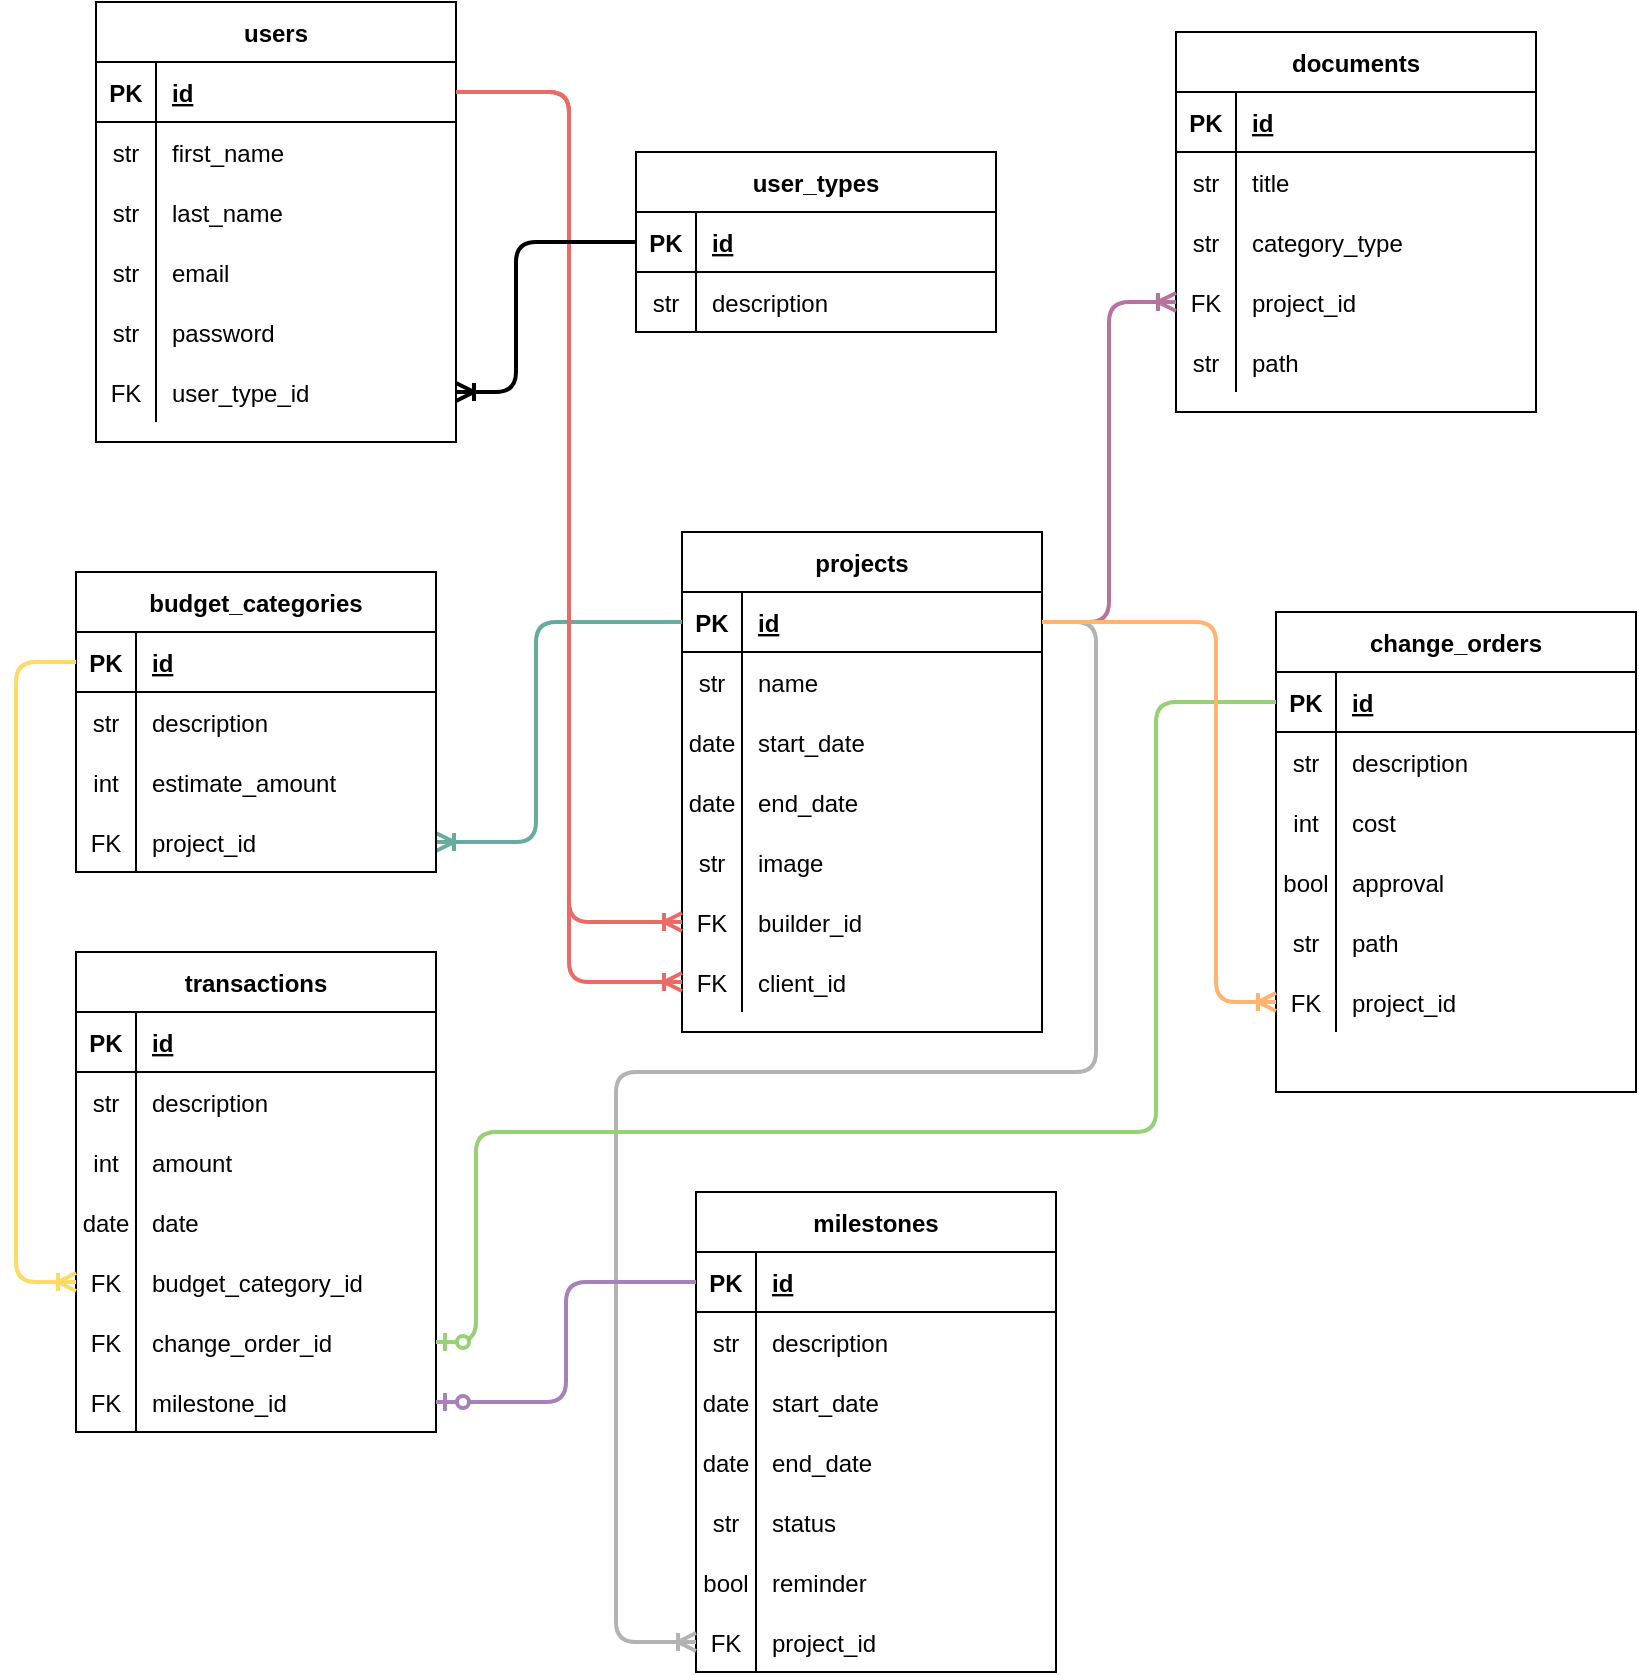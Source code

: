 <mxfile version="14.7.6" type="device"><diagram id="HD0NTaXCDxmD8Bp22DEr" name="ERD"><mxGraphModel dx="995" dy="698" grid="1" gridSize="10" guides="1" tooltips="1" connect="1" arrows="1" fold="1" page="1" pageScale="1" pageWidth="850" pageHeight="1100" math="0" shadow="0"><root><mxCell id="0"/><mxCell id="1" parent="0"/><mxCell id="oXuUTAOvkHGVkr9r6FbC-1" value="users" style="shape=table;startSize=30;container=1;collapsible=1;childLayout=tableLayout;fixedRows=1;rowLines=0;fontStyle=1;align=center;resizeLast=1;" parent="1" vertex="1"><mxGeometry x="50" y="45" width="180" height="220" as="geometry"/></mxCell><mxCell id="oXuUTAOvkHGVkr9r6FbC-2" value="" style="shape=partialRectangle;collapsible=0;dropTarget=0;pointerEvents=0;fillColor=none;top=0;left=0;bottom=1;right=0;points=[[0,0.5],[1,0.5]];portConstraint=eastwest;" parent="oXuUTAOvkHGVkr9r6FbC-1" vertex="1"><mxGeometry y="30" width="180" height="30" as="geometry"/></mxCell><mxCell id="oXuUTAOvkHGVkr9r6FbC-3" value="PK" style="shape=partialRectangle;connectable=0;fillColor=none;top=0;left=0;bottom=0;right=0;fontStyle=1;overflow=hidden;" parent="oXuUTAOvkHGVkr9r6FbC-2" vertex="1"><mxGeometry width="30" height="30" as="geometry"/></mxCell><mxCell id="oXuUTAOvkHGVkr9r6FbC-4" value="id" style="shape=partialRectangle;connectable=0;fillColor=none;top=0;left=0;bottom=0;right=0;align=left;spacingLeft=6;fontStyle=5;overflow=hidden;" parent="oXuUTAOvkHGVkr9r6FbC-2" vertex="1"><mxGeometry x="30" width="150" height="30" as="geometry"/></mxCell><mxCell id="oXuUTAOvkHGVkr9r6FbC-5" value="" style="shape=partialRectangle;collapsible=0;dropTarget=0;pointerEvents=0;fillColor=none;top=0;left=0;bottom=0;right=0;points=[[0,0.5],[1,0.5]];portConstraint=eastwest;" parent="oXuUTAOvkHGVkr9r6FbC-1" vertex="1"><mxGeometry y="60" width="180" height="30" as="geometry"/></mxCell><mxCell id="oXuUTAOvkHGVkr9r6FbC-6" value="str" style="shape=partialRectangle;connectable=0;fillColor=none;top=0;left=0;bottom=0;right=0;editable=1;overflow=hidden;" parent="oXuUTAOvkHGVkr9r6FbC-5" vertex="1"><mxGeometry width="30" height="30" as="geometry"/></mxCell><mxCell id="oXuUTAOvkHGVkr9r6FbC-7" value="first_name" style="shape=partialRectangle;connectable=0;fillColor=none;top=0;left=0;bottom=0;right=0;align=left;spacingLeft=6;overflow=hidden;" parent="oXuUTAOvkHGVkr9r6FbC-5" vertex="1"><mxGeometry x="30" width="150" height="30" as="geometry"/></mxCell><mxCell id="oXuUTAOvkHGVkr9r6FbC-8" value="" style="shape=partialRectangle;collapsible=0;dropTarget=0;pointerEvents=0;fillColor=none;top=0;left=0;bottom=0;right=0;points=[[0,0.5],[1,0.5]];portConstraint=eastwest;" parent="oXuUTAOvkHGVkr9r6FbC-1" vertex="1"><mxGeometry y="90" width="180" height="30" as="geometry"/></mxCell><mxCell id="oXuUTAOvkHGVkr9r6FbC-9" value="str" style="shape=partialRectangle;connectable=0;fillColor=none;top=0;left=0;bottom=0;right=0;editable=1;overflow=hidden;" parent="oXuUTAOvkHGVkr9r6FbC-8" vertex="1"><mxGeometry width="30" height="30" as="geometry"/></mxCell><mxCell id="oXuUTAOvkHGVkr9r6FbC-10" value="last_name" style="shape=partialRectangle;connectable=0;fillColor=none;top=0;left=0;bottom=0;right=0;align=left;spacingLeft=6;overflow=hidden;" parent="oXuUTAOvkHGVkr9r6FbC-8" vertex="1"><mxGeometry x="30" width="150" height="30" as="geometry"/></mxCell><mxCell id="oXuUTAOvkHGVkr9r6FbC-11" value="" style="shape=partialRectangle;collapsible=0;dropTarget=0;pointerEvents=0;fillColor=none;top=0;left=0;bottom=0;right=0;points=[[0,0.5],[1,0.5]];portConstraint=eastwest;" parent="oXuUTAOvkHGVkr9r6FbC-1" vertex="1"><mxGeometry y="120" width="180" height="30" as="geometry"/></mxCell><mxCell id="oXuUTAOvkHGVkr9r6FbC-12" value="str" style="shape=partialRectangle;connectable=0;fillColor=none;top=0;left=0;bottom=0;right=0;editable=1;overflow=hidden;" parent="oXuUTAOvkHGVkr9r6FbC-11" vertex="1"><mxGeometry width="30" height="30" as="geometry"/></mxCell><mxCell id="oXuUTAOvkHGVkr9r6FbC-13" value="email" style="shape=partialRectangle;connectable=0;fillColor=none;top=0;left=0;bottom=0;right=0;align=left;spacingLeft=6;overflow=hidden;" parent="oXuUTAOvkHGVkr9r6FbC-11" vertex="1"><mxGeometry x="30" width="150" height="30" as="geometry"/></mxCell><mxCell id="oXuUTAOvkHGVkr9r6FbC-69" value="" style="shape=partialRectangle;collapsible=0;dropTarget=0;pointerEvents=0;fillColor=none;top=0;left=0;bottom=0;right=0;points=[[0,0.5],[1,0.5]];portConstraint=eastwest;" parent="oXuUTAOvkHGVkr9r6FbC-1" vertex="1"><mxGeometry y="150" width="180" height="30" as="geometry"/></mxCell><mxCell id="oXuUTAOvkHGVkr9r6FbC-70" value="str" style="shape=partialRectangle;connectable=0;fillColor=none;top=0;left=0;bottom=0;right=0;editable=1;overflow=hidden;" parent="oXuUTAOvkHGVkr9r6FbC-69" vertex="1"><mxGeometry width="30" height="30" as="geometry"/></mxCell><mxCell id="oXuUTAOvkHGVkr9r6FbC-71" value="password" style="shape=partialRectangle;connectable=0;fillColor=none;top=0;left=0;bottom=0;right=0;align=left;spacingLeft=6;overflow=hidden;" parent="oXuUTAOvkHGVkr9r6FbC-69" vertex="1"><mxGeometry x="30" width="150" height="30" as="geometry"/></mxCell><mxCell id="ttPB_9eBnWSNRWqsaz21-14" value="" style="shape=partialRectangle;collapsible=0;dropTarget=0;pointerEvents=0;fillColor=none;top=0;left=0;bottom=0;right=0;points=[[0,0.5],[1,0.5]];portConstraint=eastwest;" vertex="1" parent="oXuUTAOvkHGVkr9r6FbC-1"><mxGeometry y="180" width="180" height="30" as="geometry"/></mxCell><mxCell id="ttPB_9eBnWSNRWqsaz21-15" value="FK" style="shape=partialRectangle;connectable=0;fillColor=none;top=0;left=0;bottom=0;right=0;editable=1;overflow=hidden;" vertex="1" parent="ttPB_9eBnWSNRWqsaz21-14"><mxGeometry width="30" height="30" as="geometry"/></mxCell><mxCell id="ttPB_9eBnWSNRWqsaz21-16" value="user_type_id" style="shape=partialRectangle;connectable=0;fillColor=none;top=0;left=0;bottom=0;right=0;align=left;spacingLeft=6;overflow=hidden;" vertex="1" parent="ttPB_9eBnWSNRWqsaz21-14"><mxGeometry x="30" width="150" height="30" as="geometry"/></mxCell><mxCell id="oXuUTAOvkHGVkr9r6FbC-14" value="projects" style="shape=table;startSize=30;container=1;collapsible=1;childLayout=tableLayout;fixedRows=1;rowLines=0;fontStyle=1;align=center;resizeLast=1;" parent="1" vertex="1"><mxGeometry x="343" y="310" width="180" height="250" as="geometry"/></mxCell><mxCell id="oXuUTAOvkHGVkr9r6FbC-15" value="" style="shape=partialRectangle;collapsible=0;dropTarget=0;pointerEvents=0;fillColor=none;top=0;left=0;bottom=1;right=0;points=[[0,0.5],[1,0.5]];portConstraint=eastwest;" parent="oXuUTAOvkHGVkr9r6FbC-14" vertex="1"><mxGeometry y="30" width="180" height="30" as="geometry"/></mxCell><mxCell id="oXuUTAOvkHGVkr9r6FbC-16" value="PK" style="shape=partialRectangle;connectable=0;fillColor=none;top=0;left=0;bottom=0;right=0;fontStyle=1;overflow=hidden;" parent="oXuUTAOvkHGVkr9r6FbC-15" vertex="1"><mxGeometry width="30" height="30" as="geometry"/></mxCell><mxCell id="oXuUTAOvkHGVkr9r6FbC-17" value="id" style="shape=partialRectangle;connectable=0;fillColor=none;top=0;left=0;bottom=0;right=0;align=left;spacingLeft=6;fontStyle=5;overflow=hidden;" parent="oXuUTAOvkHGVkr9r6FbC-15" vertex="1"><mxGeometry x="30" width="150" height="30" as="geometry"/></mxCell><mxCell id="oXuUTAOvkHGVkr9r6FbC-18" value="" style="shape=partialRectangle;collapsible=0;dropTarget=0;pointerEvents=0;fillColor=none;top=0;left=0;bottom=0;right=0;points=[[0,0.5],[1,0.5]];portConstraint=eastwest;" parent="oXuUTAOvkHGVkr9r6FbC-14" vertex="1"><mxGeometry y="60" width="180" height="30" as="geometry"/></mxCell><mxCell id="oXuUTAOvkHGVkr9r6FbC-19" value="str" style="shape=partialRectangle;connectable=0;fillColor=none;top=0;left=0;bottom=0;right=0;editable=1;overflow=hidden;" parent="oXuUTAOvkHGVkr9r6FbC-18" vertex="1"><mxGeometry width="30" height="30" as="geometry"/></mxCell><mxCell id="oXuUTAOvkHGVkr9r6FbC-20" value="name" style="shape=partialRectangle;connectable=0;fillColor=none;top=0;left=0;bottom=0;right=0;align=left;spacingLeft=6;overflow=hidden;" parent="oXuUTAOvkHGVkr9r6FbC-18" vertex="1"><mxGeometry x="30" width="150" height="30" as="geometry"/></mxCell><mxCell id="oXuUTAOvkHGVkr9r6FbC-21" value="" style="shape=partialRectangle;collapsible=0;dropTarget=0;pointerEvents=0;fillColor=none;top=0;left=0;bottom=0;right=0;points=[[0,0.5],[1,0.5]];portConstraint=eastwest;" parent="oXuUTAOvkHGVkr9r6FbC-14" vertex="1"><mxGeometry y="90" width="180" height="30" as="geometry"/></mxCell><mxCell id="oXuUTAOvkHGVkr9r6FbC-22" value="date" style="shape=partialRectangle;connectable=0;fillColor=none;top=0;left=0;bottom=0;right=0;editable=1;overflow=hidden;" parent="oXuUTAOvkHGVkr9r6FbC-21" vertex="1"><mxGeometry width="30" height="30" as="geometry"/></mxCell><mxCell id="oXuUTAOvkHGVkr9r6FbC-23" value="start_date" style="shape=partialRectangle;connectable=0;fillColor=none;top=0;left=0;bottom=0;right=0;align=left;spacingLeft=6;overflow=hidden;" parent="oXuUTAOvkHGVkr9r6FbC-21" vertex="1"><mxGeometry x="30" width="150" height="30" as="geometry"/></mxCell><mxCell id="oXuUTAOvkHGVkr9r6FbC-24" value="" style="shape=partialRectangle;collapsible=0;dropTarget=0;pointerEvents=0;fillColor=none;top=0;left=0;bottom=0;right=0;points=[[0,0.5],[1,0.5]];portConstraint=eastwest;" parent="oXuUTAOvkHGVkr9r6FbC-14" vertex="1"><mxGeometry y="120" width="180" height="30" as="geometry"/></mxCell><mxCell id="oXuUTAOvkHGVkr9r6FbC-25" value="date" style="shape=partialRectangle;connectable=0;fillColor=none;top=0;left=0;bottom=0;right=0;editable=1;overflow=hidden;" parent="oXuUTAOvkHGVkr9r6FbC-24" vertex="1"><mxGeometry width="30" height="30" as="geometry"/></mxCell><mxCell id="oXuUTAOvkHGVkr9r6FbC-26" value="end_date" style="shape=partialRectangle;connectable=0;fillColor=none;top=0;left=0;bottom=0;right=0;align=left;spacingLeft=6;overflow=hidden;" parent="oXuUTAOvkHGVkr9r6FbC-24" vertex="1"><mxGeometry x="30" width="150" height="30" as="geometry"/></mxCell><mxCell id="fZMnj42Q_z3BG_CxFImG-2" value="" style="shape=partialRectangle;collapsible=0;dropTarget=0;pointerEvents=0;fillColor=none;top=0;left=0;bottom=0;right=0;points=[[0,0.5],[1,0.5]];portConstraint=eastwest;" parent="oXuUTAOvkHGVkr9r6FbC-14" vertex="1"><mxGeometry y="150" width="180" height="30" as="geometry"/></mxCell><mxCell id="fZMnj42Q_z3BG_CxFImG-3" value="str" style="shape=partialRectangle;connectable=0;fillColor=none;top=0;left=0;bottom=0;right=0;editable=1;overflow=hidden;" parent="fZMnj42Q_z3BG_CxFImG-2" vertex="1"><mxGeometry width="30" height="30" as="geometry"/></mxCell><mxCell id="fZMnj42Q_z3BG_CxFImG-4" value="image" style="shape=partialRectangle;connectable=0;fillColor=none;top=0;left=0;bottom=0;right=0;align=left;spacingLeft=6;overflow=hidden;" parent="fZMnj42Q_z3BG_CxFImG-2" vertex="1"><mxGeometry x="30" width="150" height="30" as="geometry"/></mxCell><mxCell id="oXuUTAOvkHGVkr9r6FbC-141" value="" style="shape=partialRectangle;collapsible=0;dropTarget=0;pointerEvents=0;fillColor=none;top=0;left=0;bottom=0;right=0;points=[[0,0.5],[1,0.5]];portConstraint=eastwest;" parent="oXuUTAOvkHGVkr9r6FbC-14" vertex="1"><mxGeometry y="180" width="180" height="30" as="geometry"/></mxCell><mxCell id="oXuUTAOvkHGVkr9r6FbC-142" value="FK" style="shape=partialRectangle;connectable=0;fillColor=none;top=0;left=0;bottom=0;right=0;editable=1;overflow=hidden;" parent="oXuUTAOvkHGVkr9r6FbC-141" vertex="1"><mxGeometry width="30" height="30" as="geometry"/></mxCell><mxCell id="oXuUTAOvkHGVkr9r6FbC-143" value="builder_id" style="shape=partialRectangle;connectable=0;fillColor=none;top=0;left=0;bottom=0;right=0;align=left;spacingLeft=6;overflow=hidden;" parent="oXuUTAOvkHGVkr9r6FbC-141" vertex="1"><mxGeometry x="30" width="150" height="30" as="geometry"/></mxCell><mxCell id="oXuUTAOvkHGVkr9r6FbC-210" value="" style="shape=partialRectangle;collapsible=0;dropTarget=0;pointerEvents=0;fillColor=none;top=0;left=0;bottom=0;right=0;points=[[0,0.5],[1,0.5]];portConstraint=eastwest;" parent="oXuUTAOvkHGVkr9r6FbC-14" vertex="1"><mxGeometry y="210" width="180" height="30" as="geometry"/></mxCell><mxCell id="oXuUTAOvkHGVkr9r6FbC-211" value="FK" style="shape=partialRectangle;connectable=0;fillColor=none;top=0;left=0;bottom=0;right=0;editable=1;overflow=hidden;" parent="oXuUTAOvkHGVkr9r6FbC-210" vertex="1"><mxGeometry width="30" height="30" as="geometry"/></mxCell><mxCell id="oXuUTAOvkHGVkr9r6FbC-212" value="client_id" style="shape=partialRectangle;connectable=0;fillColor=none;top=0;left=0;bottom=0;right=0;align=left;spacingLeft=6;overflow=hidden;" parent="oXuUTAOvkHGVkr9r6FbC-210" vertex="1"><mxGeometry x="30" width="150" height="30" as="geometry"/></mxCell><mxCell id="oXuUTAOvkHGVkr9r6FbC-40" value="change_orders" style="shape=table;startSize=30;container=1;collapsible=1;childLayout=tableLayout;fixedRows=1;rowLines=0;fontStyle=1;align=center;resizeLast=1;" parent="1" vertex="1"><mxGeometry x="640" y="350" width="180" height="240" as="geometry"/></mxCell><mxCell id="oXuUTAOvkHGVkr9r6FbC-41" value="" style="shape=partialRectangle;collapsible=0;dropTarget=0;pointerEvents=0;fillColor=none;top=0;left=0;bottom=1;right=0;points=[[0,0.5],[1,0.5]];portConstraint=eastwest;" parent="oXuUTAOvkHGVkr9r6FbC-40" vertex="1"><mxGeometry y="30" width="180" height="30" as="geometry"/></mxCell><mxCell id="oXuUTAOvkHGVkr9r6FbC-42" value="PK" style="shape=partialRectangle;connectable=0;fillColor=none;top=0;left=0;bottom=0;right=0;fontStyle=1;overflow=hidden;" parent="oXuUTAOvkHGVkr9r6FbC-41" vertex="1"><mxGeometry width="30" height="30" as="geometry"/></mxCell><mxCell id="oXuUTAOvkHGVkr9r6FbC-43" value="id" style="shape=partialRectangle;connectable=0;fillColor=none;top=0;left=0;bottom=0;right=0;align=left;spacingLeft=6;fontStyle=5;overflow=hidden;" parent="oXuUTAOvkHGVkr9r6FbC-41" vertex="1"><mxGeometry x="30" width="150" height="30" as="geometry"/></mxCell><mxCell id="oXuUTAOvkHGVkr9r6FbC-44" value="" style="shape=partialRectangle;collapsible=0;dropTarget=0;pointerEvents=0;fillColor=none;top=0;left=0;bottom=0;right=0;points=[[0,0.5],[1,0.5]];portConstraint=eastwest;" parent="oXuUTAOvkHGVkr9r6FbC-40" vertex="1"><mxGeometry y="60" width="180" height="30" as="geometry"/></mxCell><mxCell id="oXuUTAOvkHGVkr9r6FbC-45" value="str" style="shape=partialRectangle;connectable=0;fillColor=none;top=0;left=0;bottom=0;right=0;editable=1;overflow=hidden;" parent="oXuUTAOvkHGVkr9r6FbC-44" vertex="1"><mxGeometry width="30" height="30" as="geometry"/></mxCell><mxCell id="oXuUTAOvkHGVkr9r6FbC-46" value="description" style="shape=partialRectangle;connectable=0;fillColor=none;top=0;left=0;bottom=0;right=0;align=left;spacingLeft=6;overflow=hidden;" parent="oXuUTAOvkHGVkr9r6FbC-44" vertex="1"><mxGeometry x="30" width="150" height="30" as="geometry"/></mxCell><mxCell id="oXuUTAOvkHGVkr9r6FbC-47" value="" style="shape=partialRectangle;collapsible=0;dropTarget=0;pointerEvents=0;fillColor=none;top=0;left=0;bottom=0;right=0;points=[[0,0.5],[1,0.5]];portConstraint=eastwest;" parent="oXuUTAOvkHGVkr9r6FbC-40" vertex="1"><mxGeometry y="90" width="180" height="30" as="geometry"/></mxCell><mxCell id="oXuUTAOvkHGVkr9r6FbC-48" value="int" style="shape=partialRectangle;connectable=0;fillColor=none;top=0;left=0;bottom=0;right=0;editable=1;overflow=hidden;" parent="oXuUTAOvkHGVkr9r6FbC-47" vertex="1"><mxGeometry width="30" height="30" as="geometry"/></mxCell><mxCell id="oXuUTAOvkHGVkr9r6FbC-49" value="cost" style="shape=partialRectangle;connectable=0;fillColor=none;top=0;left=0;bottom=0;right=0;align=left;spacingLeft=6;overflow=hidden;" parent="oXuUTAOvkHGVkr9r6FbC-47" vertex="1"><mxGeometry x="30" width="150" height="30" as="geometry"/></mxCell><mxCell id="oXuUTAOvkHGVkr9r6FbC-101" value="" style="shape=partialRectangle;collapsible=0;dropTarget=0;pointerEvents=0;fillColor=none;top=0;left=0;bottom=0;right=0;points=[[0,0.5],[1,0.5]];portConstraint=eastwest;" parent="oXuUTAOvkHGVkr9r6FbC-40" vertex="1"><mxGeometry y="120" width="180" height="30" as="geometry"/></mxCell><mxCell id="oXuUTAOvkHGVkr9r6FbC-102" value="bool" style="shape=partialRectangle;connectable=0;fillColor=none;top=0;left=0;bottom=0;right=0;editable=1;overflow=hidden;" parent="oXuUTAOvkHGVkr9r6FbC-101" vertex="1"><mxGeometry width="30" height="30" as="geometry"/></mxCell><mxCell id="oXuUTAOvkHGVkr9r6FbC-103" value="approval" style="shape=partialRectangle;connectable=0;fillColor=none;top=0;left=0;bottom=0;right=0;align=left;spacingLeft=6;overflow=hidden;" parent="oXuUTAOvkHGVkr9r6FbC-101" vertex="1"><mxGeometry x="30" width="150" height="30" as="geometry"/></mxCell><mxCell id="oXuUTAOvkHGVkr9r6FbC-105" value="" style="shape=partialRectangle;collapsible=0;dropTarget=0;pointerEvents=0;fillColor=none;top=0;left=0;bottom=0;right=0;points=[[0,0.5],[1,0.5]];portConstraint=eastwest;" parent="oXuUTAOvkHGVkr9r6FbC-40" vertex="1"><mxGeometry y="150" width="180" height="30" as="geometry"/></mxCell><mxCell id="oXuUTAOvkHGVkr9r6FbC-106" value="str" style="shape=partialRectangle;connectable=0;fillColor=none;top=0;left=0;bottom=0;right=0;editable=1;overflow=hidden;" parent="oXuUTAOvkHGVkr9r6FbC-105" vertex="1"><mxGeometry width="30" height="30" as="geometry"/></mxCell><mxCell id="oXuUTAOvkHGVkr9r6FbC-107" value="path" style="shape=partialRectangle;connectable=0;fillColor=none;top=0;left=0;bottom=0;right=0;align=left;spacingLeft=6;overflow=hidden;" parent="oXuUTAOvkHGVkr9r6FbC-105" vertex="1"><mxGeometry x="30" width="150" height="30" as="geometry"/></mxCell><mxCell id="oXuUTAOvkHGVkr9r6FbC-222" value="" style="shape=partialRectangle;collapsible=0;dropTarget=0;pointerEvents=0;fillColor=none;top=0;left=0;bottom=0;right=0;points=[[0,0.5],[1,0.5]];portConstraint=eastwest;" parent="oXuUTAOvkHGVkr9r6FbC-40" vertex="1"><mxGeometry y="180" width="180" height="30" as="geometry"/></mxCell><mxCell id="oXuUTAOvkHGVkr9r6FbC-223" value="FK" style="shape=partialRectangle;connectable=0;fillColor=none;top=0;left=0;bottom=0;right=0;editable=1;overflow=hidden;" parent="oXuUTAOvkHGVkr9r6FbC-222" vertex="1"><mxGeometry width="30" height="30" as="geometry"/></mxCell><mxCell id="oXuUTAOvkHGVkr9r6FbC-224" value="project_id" style="shape=partialRectangle;connectable=0;fillColor=none;top=0;left=0;bottom=0;right=0;align=left;spacingLeft=6;overflow=hidden;" parent="oXuUTAOvkHGVkr9r6FbC-222" vertex="1"><mxGeometry x="30" width="150" height="30" as="geometry"/></mxCell><mxCell id="oXuUTAOvkHGVkr9r6FbC-53" value="transactions" style="shape=table;startSize=30;container=1;collapsible=1;childLayout=tableLayout;fixedRows=1;rowLines=0;fontStyle=1;align=center;resizeLast=1;" parent="1" vertex="1"><mxGeometry x="40" y="520" width="180" height="240" as="geometry"/></mxCell><mxCell id="oXuUTAOvkHGVkr9r6FbC-54" value="" style="shape=partialRectangle;collapsible=0;dropTarget=0;pointerEvents=0;fillColor=none;top=0;left=0;bottom=1;right=0;points=[[0,0.5],[1,0.5]];portConstraint=eastwest;" parent="oXuUTAOvkHGVkr9r6FbC-53" vertex="1"><mxGeometry y="30" width="180" height="30" as="geometry"/></mxCell><mxCell id="oXuUTAOvkHGVkr9r6FbC-55" value="PK" style="shape=partialRectangle;connectable=0;fillColor=none;top=0;left=0;bottom=0;right=0;fontStyle=1;overflow=hidden;" parent="oXuUTAOvkHGVkr9r6FbC-54" vertex="1"><mxGeometry width="30" height="30" as="geometry"/></mxCell><mxCell id="oXuUTAOvkHGVkr9r6FbC-56" value="id" style="shape=partialRectangle;connectable=0;fillColor=none;top=0;left=0;bottom=0;right=0;align=left;spacingLeft=6;fontStyle=5;overflow=hidden;" parent="oXuUTAOvkHGVkr9r6FbC-54" vertex="1"><mxGeometry x="30" width="150" height="30" as="geometry"/></mxCell><mxCell id="oXuUTAOvkHGVkr9r6FbC-57" value="" style="shape=partialRectangle;collapsible=0;dropTarget=0;pointerEvents=0;fillColor=none;top=0;left=0;bottom=0;right=0;points=[[0,0.5],[1,0.5]];portConstraint=eastwest;" parent="oXuUTAOvkHGVkr9r6FbC-53" vertex="1"><mxGeometry y="60" width="180" height="30" as="geometry"/></mxCell><mxCell id="oXuUTAOvkHGVkr9r6FbC-58" value="str" style="shape=partialRectangle;connectable=0;fillColor=none;top=0;left=0;bottom=0;right=0;editable=1;overflow=hidden;" parent="oXuUTAOvkHGVkr9r6FbC-57" vertex="1"><mxGeometry width="30" height="30" as="geometry"/></mxCell><mxCell id="oXuUTAOvkHGVkr9r6FbC-59" value="description" style="shape=partialRectangle;connectable=0;fillColor=none;top=0;left=0;bottom=0;right=0;align=left;spacingLeft=6;overflow=hidden;" parent="oXuUTAOvkHGVkr9r6FbC-57" vertex="1"><mxGeometry x="30" width="150" height="30" as="geometry"/></mxCell><mxCell id="oXuUTAOvkHGVkr9r6FbC-60" value="" style="shape=partialRectangle;collapsible=0;dropTarget=0;pointerEvents=0;fillColor=none;top=0;left=0;bottom=0;right=0;points=[[0,0.5],[1,0.5]];portConstraint=eastwest;" parent="oXuUTAOvkHGVkr9r6FbC-53" vertex="1"><mxGeometry y="90" width="180" height="30" as="geometry"/></mxCell><mxCell id="oXuUTAOvkHGVkr9r6FbC-61" value="int" style="shape=partialRectangle;connectable=0;fillColor=none;top=0;left=0;bottom=0;right=0;editable=1;overflow=hidden;" parent="oXuUTAOvkHGVkr9r6FbC-60" vertex="1"><mxGeometry width="30" height="30" as="geometry"/></mxCell><mxCell id="oXuUTAOvkHGVkr9r6FbC-62" value="amount" style="shape=partialRectangle;connectable=0;fillColor=none;top=0;left=0;bottom=0;right=0;align=left;spacingLeft=6;overflow=hidden;" parent="oXuUTAOvkHGVkr9r6FbC-60" vertex="1"><mxGeometry x="30" width="150" height="30" as="geometry"/></mxCell><mxCell id="Vz8RhTdUOwQgpvMS4Ri--7" value="" style="shape=partialRectangle;collapsible=0;dropTarget=0;pointerEvents=0;fillColor=none;top=0;left=0;bottom=0;right=0;points=[[0,0.5],[1,0.5]];portConstraint=eastwest;" parent="oXuUTAOvkHGVkr9r6FbC-53" vertex="1"><mxGeometry y="120" width="180" height="30" as="geometry"/></mxCell><mxCell id="Vz8RhTdUOwQgpvMS4Ri--8" value="date" style="shape=partialRectangle;connectable=0;fillColor=none;top=0;left=0;bottom=0;right=0;editable=1;overflow=hidden;" parent="Vz8RhTdUOwQgpvMS4Ri--7" vertex="1"><mxGeometry width="30" height="30" as="geometry"/></mxCell><mxCell id="Vz8RhTdUOwQgpvMS4Ri--9" value="date" style="shape=partialRectangle;connectable=0;fillColor=none;top=0;left=0;bottom=0;right=0;align=left;spacingLeft=6;overflow=hidden;" parent="Vz8RhTdUOwQgpvMS4Ri--7" vertex="1"><mxGeometry x="30" width="150" height="30" as="geometry"/></mxCell><mxCell id="oXuUTAOvkHGVkr9r6FbC-111" value="" style="shape=partialRectangle;collapsible=0;dropTarget=0;pointerEvents=0;fillColor=none;top=0;left=0;bottom=0;right=0;points=[[0,0.5],[1,0.5]];portConstraint=eastwest;" parent="oXuUTAOvkHGVkr9r6FbC-53" vertex="1"><mxGeometry y="150" width="180" height="30" as="geometry"/></mxCell><mxCell id="oXuUTAOvkHGVkr9r6FbC-112" value="FK" style="shape=partialRectangle;connectable=0;fillColor=none;top=0;left=0;bottom=0;right=0;editable=1;overflow=hidden;" parent="oXuUTAOvkHGVkr9r6FbC-111" vertex="1"><mxGeometry width="30" height="30" as="geometry"/></mxCell><mxCell id="oXuUTAOvkHGVkr9r6FbC-113" value="budget_category_id" style="shape=partialRectangle;connectable=0;fillColor=none;top=0;left=0;bottom=0;right=0;align=left;spacingLeft=6;overflow=hidden;" parent="oXuUTAOvkHGVkr9r6FbC-111" vertex="1"><mxGeometry x="30" width="150" height="30" as="geometry"/></mxCell><mxCell id="fZMnj42Q_z3BG_CxFImG-7" value="" style="shape=partialRectangle;collapsible=0;dropTarget=0;pointerEvents=0;fillColor=none;top=0;left=0;bottom=0;right=0;points=[[0,0.5],[1,0.5]];portConstraint=eastwest;" vertex="1" parent="oXuUTAOvkHGVkr9r6FbC-53"><mxGeometry y="180" width="180" height="30" as="geometry"/></mxCell><mxCell id="fZMnj42Q_z3BG_CxFImG-8" value="FK" style="shape=partialRectangle;connectable=0;fillColor=none;top=0;left=0;bottom=0;right=0;editable=1;overflow=hidden;" vertex="1" parent="fZMnj42Q_z3BG_CxFImG-7"><mxGeometry width="30" height="30" as="geometry"/></mxCell><mxCell id="fZMnj42Q_z3BG_CxFImG-9" value="change_order_id" style="shape=partialRectangle;connectable=0;fillColor=none;top=0;left=0;bottom=0;right=0;align=left;spacingLeft=6;overflow=hidden;" vertex="1" parent="fZMnj42Q_z3BG_CxFImG-7"><mxGeometry x="30" width="150" height="30" as="geometry"/></mxCell><mxCell id="fZMnj42Q_z3BG_CxFImG-11" value="" style="shape=partialRectangle;collapsible=0;dropTarget=0;pointerEvents=0;fillColor=none;top=0;left=0;bottom=0;right=0;points=[[0,0.5],[1,0.5]];portConstraint=eastwest;" vertex="1" parent="oXuUTAOvkHGVkr9r6FbC-53"><mxGeometry y="210" width="180" height="30" as="geometry"/></mxCell><mxCell id="fZMnj42Q_z3BG_CxFImG-12" value="FK" style="shape=partialRectangle;connectable=0;fillColor=none;top=0;left=0;bottom=0;right=0;editable=1;overflow=hidden;" vertex="1" parent="fZMnj42Q_z3BG_CxFImG-11"><mxGeometry width="30" height="30" as="geometry"/></mxCell><mxCell id="fZMnj42Q_z3BG_CxFImG-13" value="milestone_id" style="shape=partialRectangle;connectable=0;fillColor=none;top=0;left=0;bottom=0;right=0;align=left;spacingLeft=6;overflow=hidden;" vertex="1" parent="fZMnj42Q_z3BG_CxFImG-11"><mxGeometry x="30" width="150" height="30" as="geometry"/></mxCell><mxCell id="oXuUTAOvkHGVkr9r6FbC-77" value="documents" style="shape=table;startSize=30;container=1;collapsible=1;childLayout=tableLayout;fixedRows=1;rowLines=0;fontStyle=1;align=center;resizeLast=1;" parent="1" vertex="1"><mxGeometry x="590" y="60" width="180" height="190" as="geometry"/></mxCell><mxCell id="oXuUTAOvkHGVkr9r6FbC-78" value="" style="shape=partialRectangle;collapsible=0;dropTarget=0;pointerEvents=0;fillColor=none;top=0;left=0;bottom=1;right=0;points=[[0,0.5],[1,0.5]];portConstraint=eastwest;" parent="oXuUTAOvkHGVkr9r6FbC-77" vertex="1"><mxGeometry y="30" width="180" height="30" as="geometry"/></mxCell><mxCell id="oXuUTAOvkHGVkr9r6FbC-79" value="PK" style="shape=partialRectangle;connectable=0;fillColor=none;top=0;left=0;bottom=0;right=0;fontStyle=1;overflow=hidden;" parent="oXuUTAOvkHGVkr9r6FbC-78" vertex="1"><mxGeometry width="30" height="30" as="geometry"/></mxCell><mxCell id="oXuUTAOvkHGVkr9r6FbC-80" value="id" style="shape=partialRectangle;connectable=0;fillColor=none;top=0;left=0;bottom=0;right=0;align=left;spacingLeft=6;fontStyle=5;overflow=hidden;" parent="oXuUTAOvkHGVkr9r6FbC-78" vertex="1"><mxGeometry x="30" width="150" height="30" as="geometry"/></mxCell><mxCell id="oXuUTAOvkHGVkr9r6FbC-81" value="" style="shape=partialRectangle;collapsible=0;dropTarget=0;pointerEvents=0;fillColor=none;top=0;left=0;bottom=0;right=0;points=[[0,0.5],[1,0.5]];portConstraint=eastwest;" parent="oXuUTAOvkHGVkr9r6FbC-77" vertex="1"><mxGeometry y="60" width="180" height="30" as="geometry"/></mxCell><mxCell id="oXuUTAOvkHGVkr9r6FbC-82" value="str" style="shape=partialRectangle;connectable=0;fillColor=none;top=0;left=0;bottom=0;right=0;editable=1;overflow=hidden;" parent="oXuUTAOvkHGVkr9r6FbC-81" vertex="1"><mxGeometry width="30" height="30" as="geometry"/></mxCell><mxCell id="oXuUTAOvkHGVkr9r6FbC-83" value="title" style="shape=partialRectangle;connectable=0;fillColor=none;top=0;left=0;bottom=0;right=0;align=left;spacingLeft=6;overflow=hidden;" parent="oXuUTAOvkHGVkr9r6FbC-81" vertex="1"><mxGeometry x="30" width="150" height="30" as="geometry"/></mxCell><mxCell id="oXuUTAOvkHGVkr9r6FbC-84" value="" style="shape=partialRectangle;collapsible=0;dropTarget=0;pointerEvents=0;fillColor=none;top=0;left=0;bottom=0;right=0;points=[[0,0.5],[1,0.5]];portConstraint=eastwest;" parent="oXuUTAOvkHGVkr9r6FbC-77" vertex="1"><mxGeometry y="90" width="180" height="30" as="geometry"/></mxCell><mxCell id="oXuUTAOvkHGVkr9r6FbC-85" value="str" style="shape=partialRectangle;connectable=0;fillColor=none;top=0;left=0;bottom=0;right=0;editable=1;overflow=hidden;" parent="oXuUTAOvkHGVkr9r6FbC-84" vertex="1"><mxGeometry width="30" height="30" as="geometry"/></mxCell><mxCell id="oXuUTAOvkHGVkr9r6FbC-86" value="category_type" style="shape=partialRectangle;connectable=0;fillColor=none;top=0;left=0;bottom=0;right=0;align=left;spacingLeft=6;overflow=hidden;" parent="oXuUTAOvkHGVkr9r6FbC-84" vertex="1"><mxGeometry x="30" width="150" height="30" as="geometry"/></mxCell><mxCell id="oXuUTAOvkHGVkr9r6FbC-87" value="" style="shape=partialRectangle;collapsible=0;dropTarget=0;pointerEvents=0;fillColor=none;top=0;left=0;bottom=0;right=0;points=[[0,0.5],[1,0.5]];portConstraint=eastwest;" parent="oXuUTAOvkHGVkr9r6FbC-77" vertex="1"><mxGeometry y="120" width="180" height="30" as="geometry"/></mxCell><mxCell id="oXuUTAOvkHGVkr9r6FbC-88" value="FK" style="shape=partialRectangle;connectable=0;fillColor=none;top=0;left=0;bottom=0;right=0;editable=1;overflow=hidden;" parent="oXuUTAOvkHGVkr9r6FbC-87" vertex="1"><mxGeometry width="30" height="30" as="geometry"/></mxCell><mxCell id="oXuUTAOvkHGVkr9r6FbC-89" value="project_id" style="shape=partialRectangle;connectable=0;fillColor=none;top=0;left=0;bottom=0;right=0;align=left;spacingLeft=6;overflow=hidden;" parent="oXuUTAOvkHGVkr9r6FbC-87" vertex="1"><mxGeometry x="30" width="150" height="30" as="geometry"/></mxCell><mxCell id="oXuUTAOvkHGVkr9r6FbC-119" value="" style="shape=partialRectangle;collapsible=0;dropTarget=0;pointerEvents=0;fillColor=none;top=0;left=0;bottom=0;right=0;points=[[0,0.5],[1,0.5]];portConstraint=eastwest;" parent="oXuUTAOvkHGVkr9r6FbC-77" vertex="1"><mxGeometry y="150" width="180" height="30" as="geometry"/></mxCell><mxCell id="oXuUTAOvkHGVkr9r6FbC-120" value="str" style="shape=partialRectangle;connectable=0;fillColor=none;top=0;left=0;bottom=0;right=0;editable=1;overflow=hidden;" parent="oXuUTAOvkHGVkr9r6FbC-119" vertex="1"><mxGeometry width="30" height="30" as="geometry"/></mxCell><mxCell id="oXuUTAOvkHGVkr9r6FbC-121" value="path" style="shape=partialRectangle;connectable=0;fillColor=none;top=0;left=0;bottom=0;right=0;align=left;spacingLeft=6;overflow=hidden;" parent="oXuUTAOvkHGVkr9r6FbC-119" vertex="1"><mxGeometry x="30" width="150" height="30" as="geometry"/></mxCell><mxCell id="oXuUTAOvkHGVkr9r6FbC-90" value="" style="edgeStyle=orthogonalEdgeStyle;fontSize=12;html=1;endArrow=ERoneToMany;exitX=1;exitY=0.5;exitDx=0;exitDy=0;strokeColor=#B5739D;strokeWidth=2;" parent="1" source="oXuUTAOvkHGVkr9r6FbC-15" target="oXuUTAOvkHGVkr9r6FbC-87" edge="1"><mxGeometry width="100" height="100" relative="1" as="geometry"><mxPoint x="833" y="340" as="sourcePoint"/><mxPoint x="483" y="220" as="targetPoint"/></mxGeometry></mxCell><mxCell id="oXuUTAOvkHGVkr9r6FbC-134" value="" style="edgeStyle=orthogonalEdgeStyle;fontSize=12;html=1;endArrow=ERoneToMany;exitX=0;exitY=0.5;exitDx=0;exitDy=0;entryX=1;entryY=0.5;entryDx=0;entryDy=0;strokeColor=#67AB9F;strokeWidth=2;" parent="1" source="oXuUTAOvkHGVkr9r6FbC-15" target="oXuUTAOvkHGVkr9r6FbC-197" edge="1"><mxGeometry width="100" height="100" relative="1" as="geometry"><mxPoint x="173" y="340" as="sourcePoint"/><mxPoint x="313" y="990" as="targetPoint"/><Array as="points"><mxPoint x="270" y="355"/><mxPoint x="270" y="465"/></Array></mxGeometry></mxCell><mxCell id="oXuUTAOvkHGVkr9r6FbC-145" value="milestones" style="shape=table;startSize=30;container=1;collapsible=1;childLayout=tableLayout;fixedRows=1;rowLines=0;fontStyle=1;align=center;resizeLast=1;" parent="1" vertex="1"><mxGeometry x="350" y="640" width="180" height="240" as="geometry"/></mxCell><mxCell id="oXuUTAOvkHGVkr9r6FbC-146" value="" style="shape=partialRectangle;collapsible=0;dropTarget=0;pointerEvents=0;fillColor=none;top=0;left=0;bottom=1;right=0;points=[[0,0.5],[1,0.5]];portConstraint=eastwest;" parent="oXuUTAOvkHGVkr9r6FbC-145" vertex="1"><mxGeometry y="30" width="180" height="30" as="geometry"/></mxCell><mxCell id="oXuUTAOvkHGVkr9r6FbC-147" value="PK" style="shape=partialRectangle;connectable=0;fillColor=none;top=0;left=0;bottom=0;right=0;fontStyle=1;overflow=hidden;" parent="oXuUTAOvkHGVkr9r6FbC-146" vertex="1"><mxGeometry width="30" height="30" as="geometry"/></mxCell><mxCell id="oXuUTAOvkHGVkr9r6FbC-148" value="id" style="shape=partialRectangle;connectable=0;fillColor=none;top=0;left=0;bottom=0;right=0;align=left;spacingLeft=6;fontStyle=5;overflow=hidden;" parent="oXuUTAOvkHGVkr9r6FbC-146" vertex="1"><mxGeometry x="30" width="150" height="30" as="geometry"/></mxCell><mxCell id="oXuUTAOvkHGVkr9r6FbC-149" value="" style="shape=partialRectangle;collapsible=0;dropTarget=0;pointerEvents=0;fillColor=none;top=0;left=0;bottom=0;right=0;points=[[0,0.5],[1,0.5]];portConstraint=eastwest;" parent="oXuUTAOvkHGVkr9r6FbC-145" vertex="1"><mxGeometry y="60" width="180" height="30" as="geometry"/></mxCell><mxCell id="oXuUTAOvkHGVkr9r6FbC-150" value="str" style="shape=partialRectangle;connectable=0;fillColor=none;top=0;left=0;bottom=0;right=0;editable=1;overflow=hidden;" parent="oXuUTAOvkHGVkr9r6FbC-149" vertex="1"><mxGeometry width="30" height="30" as="geometry"/></mxCell><mxCell id="oXuUTAOvkHGVkr9r6FbC-151" value="description" style="shape=partialRectangle;connectable=0;fillColor=none;top=0;left=0;bottom=0;right=0;align=left;spacingLeft=6;overflow=hidden;" parent="oXuUTAOvkHGVkr9r6FbC-149" vertex="1"><mxGeometry x="30" width="150" height="30" as="geometry"/></mxCell><mxCell id="oXuUTAOvkHGVkr9r6FbC-152" value="" style="shape=partialRectangle;collapsible=0;dropTarget=0;pointerEvents=0;fillColor=none;top=0;left=0;bottom=0;right=0;points=[[0,0.5],[1,0.5]];portConstraint=eastwest;" parent="oXuUTAOvkHGVkr9r6FbC-145" vertex="1"><mxGeometry y="90" width="180" height="30" as="geometry"/></mxCell><mxCell id="oXuUTAOvkHGVkr9r6FbC-153" value="date" style="shape=partialRectangle;connectable=0;fillColor=none;top=0;left=0;bottom=0;right=0;editable=1;overflow=hidden;" parent="oXuUTAOvkHGVkr9r6FbC-152" vertex="1"><mxGeometry width="30" height="30" as="geometry"/></mxCell><mxCell id="oXuUTAOvkHGVkr9r6FbC-154" value="start_date" style="shape=partialRectangle;connectable=0;fillColor=none;top=0;left=0;bottom=0;right=0;align=left;spacingLeft=6;overflow=hidden;" parent="oXuUTAOvkHGVkr9r6FbC-152" vertex="1"><mxGeometry x="30" width="150" height="30" as="geometry"/></mxCell><mxCell id="oXuUTAOvkHGVkr9r6FbC-155" value="" style="shape=partialRectangle;collapsible=0;dropTarget=0;pointerEvents=0;fillColor=none;top=0;left=0;bottom=0;right=0;points=[[0,0.5],[1,0.5]];portConstraint=eastwest;" parent="oXuUTAOvkHGVkr9r6FbC-145" vertex="1"><mxGeometry y="120" width="180" height="30" as="geometry"/></mxCell><mxCell id="oXuUTAOvkHGVkr9r6FbC-156" value="date" style="shape=partialRectangle;connectable=0;fillColor=none;top=0;left=0;bottom=0;right=0;editable=1;overflow=hidden;" parent="oXuUTAOvkHGVkr9r6FbC-155" vertex="1"><mxGeometry width="30" height="30" as="geometry"/></mxCell><mxCell id="oXuUTAOvkHGVkr9r6FbC-157" value="end_date" style="shape=partialRectangle;connectable=0;fillColor=none;top=0;left=0;bottom=0;right=0;align=left;spacingLeft=6;overflow=hidden;" parent="oXuUTAOvkHGVkr9r6FbC-155" vertex="1"><mxGeometry x="30" width="150" height="30" as="geometry"/></mxCell><mxCell id="oXuUTAOvkHGVkr9r6FbC-159" value="" style="shape=partialRectangle;collapsible=0;dropTarget=0;pointerEvents=0;fillColor=none;top=0;left=0;bottom=0;right=0;points=[[0,0.5],[1,0.5]];portConstraint=eastwest;" parent="oXuUTAOvkHGVkr9r6FbC-145" vertex="1"><mxGeometry y="150" width="180" height="30" as="geometry"/></mxCell><mxCell id="oXuUTAOvkHGVkr9r6FbC-160" value="str" style="shape=partialRectangle;connectable=0;fillColor=none;top=0;left=0;bottom=0;right=0;editable=1;overflow=hidden;" parent="oXuUTAOvkHGVkr9r6FbC-159" vertex="1"><mxGeometry width="30" height="30" as="geometry"/></mxCell><mxCell id="oXuUTAOvkHGVkr9r6FbC-161" value="status" style="shape=partialRectangle;connectable=0;fillColor=none;top=0;left=0;bottom=0;right=0;align=left;spacingLeft=6;overflow=hidden;" parent="oXuUTAOvkHGVkr9r6FbC-159" vertex="1"><mxGeometry x="30" width="150" height="30" as="geometry"/></mxCell><mxCell id="oXuUTAOvkHGVkr9r6FbC-206" value="" style="shape=partialRectangle;collapsible=0;dropTarget=0;pointerEvents=0;fillColor=none;top=0;left=0;bottom=0;right=0;points=[[0,0.5],[1,0.5]];portConstraint=eastwest;" parent="oXuUTAOvkHGVkr9r6FbC-145" vertex="1"><mxGeometry y="180" width="180" height="30" as="geometry"/></mxCell><mxCell id="oXuUTAOvkHGVkr9r6FbC-207" value="bool" style="shape=partialRectangle;connectable=0;fillColor=none;top=0;left=0;bottom=0;right=0;editable=1;overflow=hidden;" parent="oXuUTAOvkHGVkr9r6FbC-206" vertex="1"><mxGeometry width="30" height="30" as="geometry"/></mxCell><mxCell id="oXuUTAOvkHGVkr9r6FbC-208" value="reminder" style="shape=partialRectangle;connectable=0;fillColor=none;top=0;left=0;bottom=0;right=0;align=left;spacingLeft=6;overflow=hidden;" parent="oXuUTAOvkHGVkr9r6FbC-206" vertex="1"><mxGeometry x="30" width="150" height="30" as="geometry"/></mxCell><mxCell id="oXuUTAOvkHGVkr9r6FbC-163" value="" style="shape=partialRectangle;collapsible=0;dropTarget=0;pointerEvents=0;fillColor=none;top=0;left=0;bottom=0;right=0;points=[[0,0.5],[1,0.5]];portConstraint=eastwest;" parent="oXuUTAOvkHGVkr9r6FbC-145" vertex="1"><mxGeometry y="210" width="180" height="30" as="geometry"/></mxCell><mxCell id="oXuUTAOvkHGVkr9r6FbC-164" value="FK" style="shape=partialRectangle;connectable=0;fillColor=none;top=0;left=0;bottom=0;right=0;editable=1;overflow=hidden;" parent="oXuUTAOvkHGVkr9r6FbC-163" vertex="1"><mxGeometry width="30" height="30" as="geometry"/></mxCell><mxCell id="oXuUTAOvkHGVkr9r6FbC-165" value="project_id" style="shape=partialRectangle;connectable=0;fillColor=none;top=0;left=0;bottom=0;right=0;align=left;spacingLeft=6;overflow=hidden;" parent="oXuUTAOvkHGVkr9r6FbC-163" vertex="1"><mxGeometry x="30" width="150" height="30" as="geometry"/></mxCell><mxCell id="oXuUTAOvkHGVkr9r6FbC-166" value="" style="fontSize=12;html=1;endArrow=ERoneToMany;exitX=1;exitY=0.5;exitDx=0;exitDy=0;entryX=0;entryY=0.5;entryDx=0;entryDy=0;edgeStyle=orthogonalEdgeStyle;strokeWidth=2;strokeColor=#B3B3B3;" parent="1" source="oXuUTAOvkHGVkr9r6FbC-15" target="oXuUTAOvkHGVkr9r6FbC-163" edge="1"><mxGeometry width="100" height="100" relative="1" as="geometry"><mxPoint x="463" y="700" as="sourcePoint"/><mxPoint x="773" y="1005" as="targetPoint"/><Array as="points"><mxPoint x="550" y="355"/><mxPoint x="550" y="580"/><mxPoint x="310" y="580"/><mxPoint x="310" y="865"/></Array></mxGeometry></mxCell><mxCell id="oXuUTAOvkHGVkr9r6FbC-175" value="budget_categories" style="shape=table;startSize=30;container=1;collapsible=1;childLayout=tableLayout;fixedRows=1;rowLines=0;fontStyle=1;align=center;resizeLast=1;" parent="1" vertex="1"><mxGeometry x="40" y="330" width="180" height="150" as="geometry"/></mxCell><mxCell id="oXuUTAOvkHGVkr9r6FbC-176" value="" style="shape=partialRectangle;collapsible=0;dropTarget=0;pointerEvents=0;fillColor=none;top=0;left=0;bottom=1;right=0;points=[[0,0.5],[1,0.5]];portConstraint=eastwest;" parent="oXuUTAOvkHGVkr9r6FbC-175" vertex="1"><mxGeometry y="30" width="180" height="30" as="geometry"/></mxCell><mxCell id="oXuUTAOvkHGVkr9r6FbC-177" value="PK" style="shape=partialRectangle;connectable=0;fillColor=none;top=0;left=0;bottom=0;right=0;fontStyle=1;overflow=hidden;" parent="oXuUTAOvkHGVkr9r6FbC-176" vertex="1"><mxGeometry width="30" height="30" as="geometry"/></mxCell><mxCell id="oXuUTAOvkHGVkr9r6FbC-178" value="id" style="shape=partialRectangle;connectable=0;fillColor=none;top=0;left=0;bottom=0;right=0;align=left;spacingLeft=6;fontStyle=5;overflow=hidden;" parent="oXuUTAOvkHGVkr9r6FbC-176" vertex="1"><mxGeometry x="30" width="150" height="30" as="geometry"/></mxCell><mxCell id="oXuUTAOvkHGVkr9r6FbC-179" value="" style="shape=partialRectangle;collapsible=0;dropTarget=0;pointerEvents=0;fillColor=none;top=0;left=0;bottom=0;right=0;points=[[0,0.5],[1,0.5]];portConstraint=eastwest;" parent="oXuUTAOvkHGVkr9r6FbC-175" vertex="1"><mxGeometry y="60" width="180" height="30" as="geometry"/></mxCell><mxCell id="oXuUTAOvkHGVkr9r6FbC-180" value="str" style="shape=partialRectangle;connectable=0;fillColor=none;top=0;left=0;bottom=0;right=0;editable=1;overflow=hidden;" parent="oXuUTAOvkHGVkr9r6FbC-179" vertex="1"><mxGeometry width="30" height="30" as="geometry"/></mxCell><mxCell id="oXuUTAOvkHGVkr9r6FbC-181" value="description" style="shape=partialRectangle;connectable=0;fillColor=none;top=0;left=0;bottom=0;right=0;align=left;spacingLeft=6;overflow=hidden;" parent="oXuUTAOvkHGVkr9r6FbC-179" vertex="1"><mxGeometry x="30" width="150" height="30" as="geometry"/></mxCell><mxCell id="oXuUTAOvkHGVkr9r6FbC-182" value="" style="shape=partialRectangle;collapsible=0;dropTarget=0;pointerEvents=0;fillColor=none;top=0;left=0;bottom=0;right=0;points=[[0,0.5],[1,0.5]];portConstraint=eastwest;" parent="oXuUTAOvkHGVkr9r6FbC-175" vertex="1"><mxGeometry y="90" width="180" height="30" as="geometry"/></mxCell><mxCell id="oXuUTAOvkHGVkr9r6FbC-183" value="int" style="shape=partialRectangle;connectable=0;fillColor=none;top=0;left=0;bottom=0;right=0;editable=1;overflow=hidden;" parent="oXuUTAOvkHGVkr9r6FbC-182" vertex="1"><mxGeometry width="30" height="30" as="geometry"/></mxCell><mxCell id="oXuUTAOvkHGVkr9r6FbC-184" value="estimate_amount" style="shape=partialRectangle;connectable=0;fillColor=none;top=0;left=0;bottom=0;right=0;align=left;spacingLeft=6;overflow=hidden;" parent="oXuUTAOvkHGVkr9r6FbC-182" vertex="1"><mxGeometry x="30" width="150" height="30" as="geometry"/></mxCell><mxCell id="oXuUTAOvkHGVkr9r6FbC-197" value="" style="shape=partialRectangle;collapsible=0;dropTarget=0;pointerEvents=0;fillColor=none;top=0;left=0;bottom=0;right=0;points=[[0,0.5],[1,0.5]];portConstraint=eastwest;" parent="oXuUTAOvkHGVkr9r6FbC-175" vertex="1"><mxGeometry y="120" width="180" height="30" as="geometry"/></mxCell><mxCell id="oXuUTAOvkHGVkr9r6FbC-198" value="FK" style="shape=partialRectangle;connectable=0;fillColor=none;top=0;left=0;bottom=0;right=0;editable=1;overflow=hidden;" parent="oXuUTAOvkHGVkr9r6FbC-197" vertex="1"><mxGeometry width="30" height="30" as="geometry"/></mxCell><mxCell id="oXuUTAOvkHGVkr9r6FbC-199" value="project_id" style="shape=partialRectangle;connectable=0;fillColor=none;top=0;left=0;bottom=0;right=0;align=left;spacingLeft=6;overflow=hidden;" parent="oXuUTAOvkHGVkr9r6FbC-197" vertex="1"><mxGeometry x="30" width="150" height="30" as="geometry"/></mxCell><mxCell id="oXuUTAOvkHGVkr9r6FbC-213" value="" style="edgeStyle=orthogonalEdgeStyle;fontSize=12;html=1;endArrow=ERoneToMany;exitX=1;exitY=0.5;exitDx=0;exitDy=0;entryX=0;entryY=0.5;entryDx=0;entryDy=0;strokeColor=#EA6B66;strokeWidth=2;" parent="1" source="oXuUTAOvkHGVkr9r6FbC-2" target="oXuUTAOvkHGVkr9r6FbC-210" edge="1"><mxGeometry width="100" height="100" relative="1" as="geometry"><mxPoint x="623" y="360" as="sourcePoint"/><mxPoint x="723" y="260" as="targetPoint"/></mxGeometry></mxCell><mxCell id="oXuUTAOvkHGVkr9r6FbC-215" value="" style="fontSize=12;html=1;endArrow=ERoneToMany;entryX=0;entryY=0.5;entryDx=0;entryDy=0;exitX=0;exitY=0.5;exitDx=0;exitDy=0;strokeColor=#FFD966;strokeWidth=2;edgeStyle=orthogonalEdgeStyle;" parent="1" source="oXuUTAOvkHGVkr9r6FbC-176" target="oXuUTAOvkHGVkr9r6FbC-111" edge="1"><mxGeometry width="100" height="100" relative="1" as="geometry"><mxPoint x="570" y="750" as="sourcePoint"/><mxPoint x="670" y="650" as="targetPoint"/><Array as="points"><mxPoint x="10" y="375"/><mxPoint x="10" y="685"/></Array></mxGeometry></mxCell><mxCell id="oXuUTAOvkHGVkr9r6FbC-219" value="" style="fontSize=12;html=1;endArrow=ERzeroToOne;endFill=1;entryX=1;entryY=0.5;entryDx=0;entryDy=0;strokeColor=#97D077;strokeWidth=2;exitX=0;exitY=0.5;exitDx=0;exitDy=0;edgeStyle=orthogonalEdgeStyle;" parent="1" source="oXuUTAOvkHGVkr9r6FbC-41" target="fZMnj42Q_z3BG_CxFImG-7" edge="1"><mxGeometry width="100" height="100" relative="1" as="geometry"><mxPoint x="10" y="1160" as="sourcePoint"/><mxPoint x="300" y="640" as="targetPoint"/><Array as="points"><mxPoint x="580" y="395"/><mxPoint x="580" y="610"/><mxPoint x="240" y="610"/><mxPoint x="240" y="715"/></Array></mxGeometry></mxCell><mxCell id="oXuUTAOvkHGVkr9r6FbC-220" value="" style="fontSize=12;html=1;endArrow=ERzeroToOne;endFill=1;exitX=0;exitY=0.5;exitDx=0;exitDy=0;strokeColor=#A680B8;strokeWidth=2;entryX=1;entryY=0.5;entryDx=0;entryDy=0;edgeStyle=orthogonalEdgeStyle;" parent="1" source="oXuUTAOvkHGVkr9r6FbC-146" target="fZMnj42Q_z3BG_CxFImG-11" edge="1"><mxGeometry width="100" height="100" relative="1" as="geometry"><mxPoint x="570" y="730" as="sourcePoint"/><mxPoint x="240" y="670" as="targetPoint"/></mxGeometry></mxCell><mxCell id="oXuUTAOvkHGVkr9r6FbC-225" value="" style="fontSize=12;html=1;endArrow=ERoneToMany;exitX=1;exitY=0.5;exitDx=0;exitDy=0;entryX=0;entryY=0.5;entryDx=0;entryDy=0;edgeStyle=orthogonalEdgeStyle;strokeColor=#FFB570;strokeWidth=2;" parent="1" source="oXuUTAOvkHGVkr9r6FbC-15" target="oXuUTAOvkHGVkr9r6FbC-222" edge="1"><mxGeometry width="100" height="100" relative="1" as="geometry"><mxPoint x="570" y="460" as="sourcePoint"/><mxPoint x="670" y="360" as="targetPoint"/><Array as="points"><mxPoint x="610" y="355"/><mxPoint x="610" y="545"/></Array></mxGeometry></mxCell><mxCell id="ttPB_9eBnWSNRWqsaz21-17" value="user_types" style="shape=table;startSize=30;container=1;collapsible=1;childLayout=tableLayout;fixedRows=1;rowLines=0;fontStyle=1;align=center;resizeLast=1;" vertex="1" parent="1"><mxGeometry x="320" y="120" width="180" height="90" as="geometry"/></mxCell><mxCell id="ttPB_9eBnWSNRWqsaz21-18" value="" style="shape=partialRectangle;collapsible=0;dropTarget=0;pointerEvents=0;fillColor=none;top=0;left=0;bottom=1;right=0;points=[[0,0.5],[1,0.5]];portConstraint=eastwest;" vertex="1" parent="ttPB_9eBnWSNRWqsaz21-17"><mxGeometry y="30" width="180" height="30" as="geometry"/></mxCell><mxCell id="ttPB_9eBnWSNRWqsaz21-19" value="PK" style="shape=partialRectangle;connectable=0;fillColor=none;top=0;left=0;bottom=0;right=0;fontStyle=1;overflow=hidden;" vertex="1" parent="ttPB_9eBnWSNRWqsaz21-18"><mxGeometry width="30" height="30" as="geometry"/></mxCell><mxCell id="ttPB_9eBnWSNRWqsaz21-20" value="id" style="shape=partialRectangle;connectable=0;fillColor=none;top=0;left=0;bottom=0;right=0;align=left;spacingLeft=6;fontStyle=5;overflow=hidden;" vertex="1" parent="ttPB_9eBnWSNRWqsaz21-18"><mxGeometry x="30" width="150" height="30" as="geometry"/></mxCell><mxCell id="ttPB_9eBnWSNRWqsaz21-21" value="" style="shape=partialRectangle;collapsible=0;dropTarget=0;pointerEvents=0;fillColor=none;top=0;left=0;bottom=0;right=0;points=[[0,0.5],[1,0.5]];portConstraint=eastwest;" vertex="1" parent="ttPB_9eBnWSNRWqsaz21-17"><mxGeometry y="60" width="180" height="30" as="geometry"/></mxCell><mxCell id="ttPB_9eBnWSNRWqsaz21-22" value="str" style="shape=partialRectangle;connectable=0;fillColor=none;top=0;left=0;bottom=0;right=0;editable=1;overflow=hidden;" vertex="1" parent="ttPB_9eBnWSNRWqsaz21-21"><mxGeometry width="30" height="30" as="geometry"/></mxCell><mxCell id="ttPB_9eBnWSNRWqsaz21-23" value="description" style="shape=partialRectangle;connectable=0;fillColor=none;top=0;left=0;bottom=0;right=0;align=left;spacingLeft=6;overflow=hidden;" vertex="1" parent="ttPB_9eBnWSNRWqsaz21-21"><mxGeometry x="30" width="150" height="30" as="geometry"/></mxCell><mxCell id="fZMnj42Q_z3BG_CxFImG-5" value="" style="edgeStyle=orthogonalEdgeStyle;fontSize=12;html=1;endArrow=ERoneToMany;exitX=1;exitY=0.5;exitDx=0;exitDy=0;entryX=0;entryY=0.5;entryDx=0;entryDy=0;strokeColor=#EA6B66;strokeWidth=2;" edge="1" parent="1" source="oXuUTAOvkHGVkr9r6FbC-2" target="oXuUTAOvkHGVkr9r6FbC-141"><mxGeometry width="100" height="100" relative="1" as="geometry"><mxPoint x="253" y="145" as="sourcePoint"/><mxPoint x="353" y="545" as="targetPoint"/></mxGeometry></mxCell><mxCell id="ttPB_9eBnWSNRWqsaz21-36" value="" style="edgeStyle=orthogonalEdgeStyle;fontSize=12;html=1;endArrow=ERoneToMany;entryX=1;entryY=0.5;entryDx=0;entryDy=0;exitX=0;exitY=0.5;exitDx=0;exitDy=0;strokeWidth=2;" edge="1" parent="1" source="ttPB_9eBnWSNRWqsaz21-18" target="ttPB_9eBnWSNRWqsaz21-14"><mxGeometry width="100" height="100" relative="1" as="geometry"><mxPoint x="370" y="400" as="sourcePoint"/><mxPoint x="470" y="300" as="targetPoint"/><Array as="points"><mxPoint x="260" y="165"/><mxPoint x="260" y="240"/></Array></mxGeometry></mxCell></root></mxGraphModel></diagram></mxfile>
